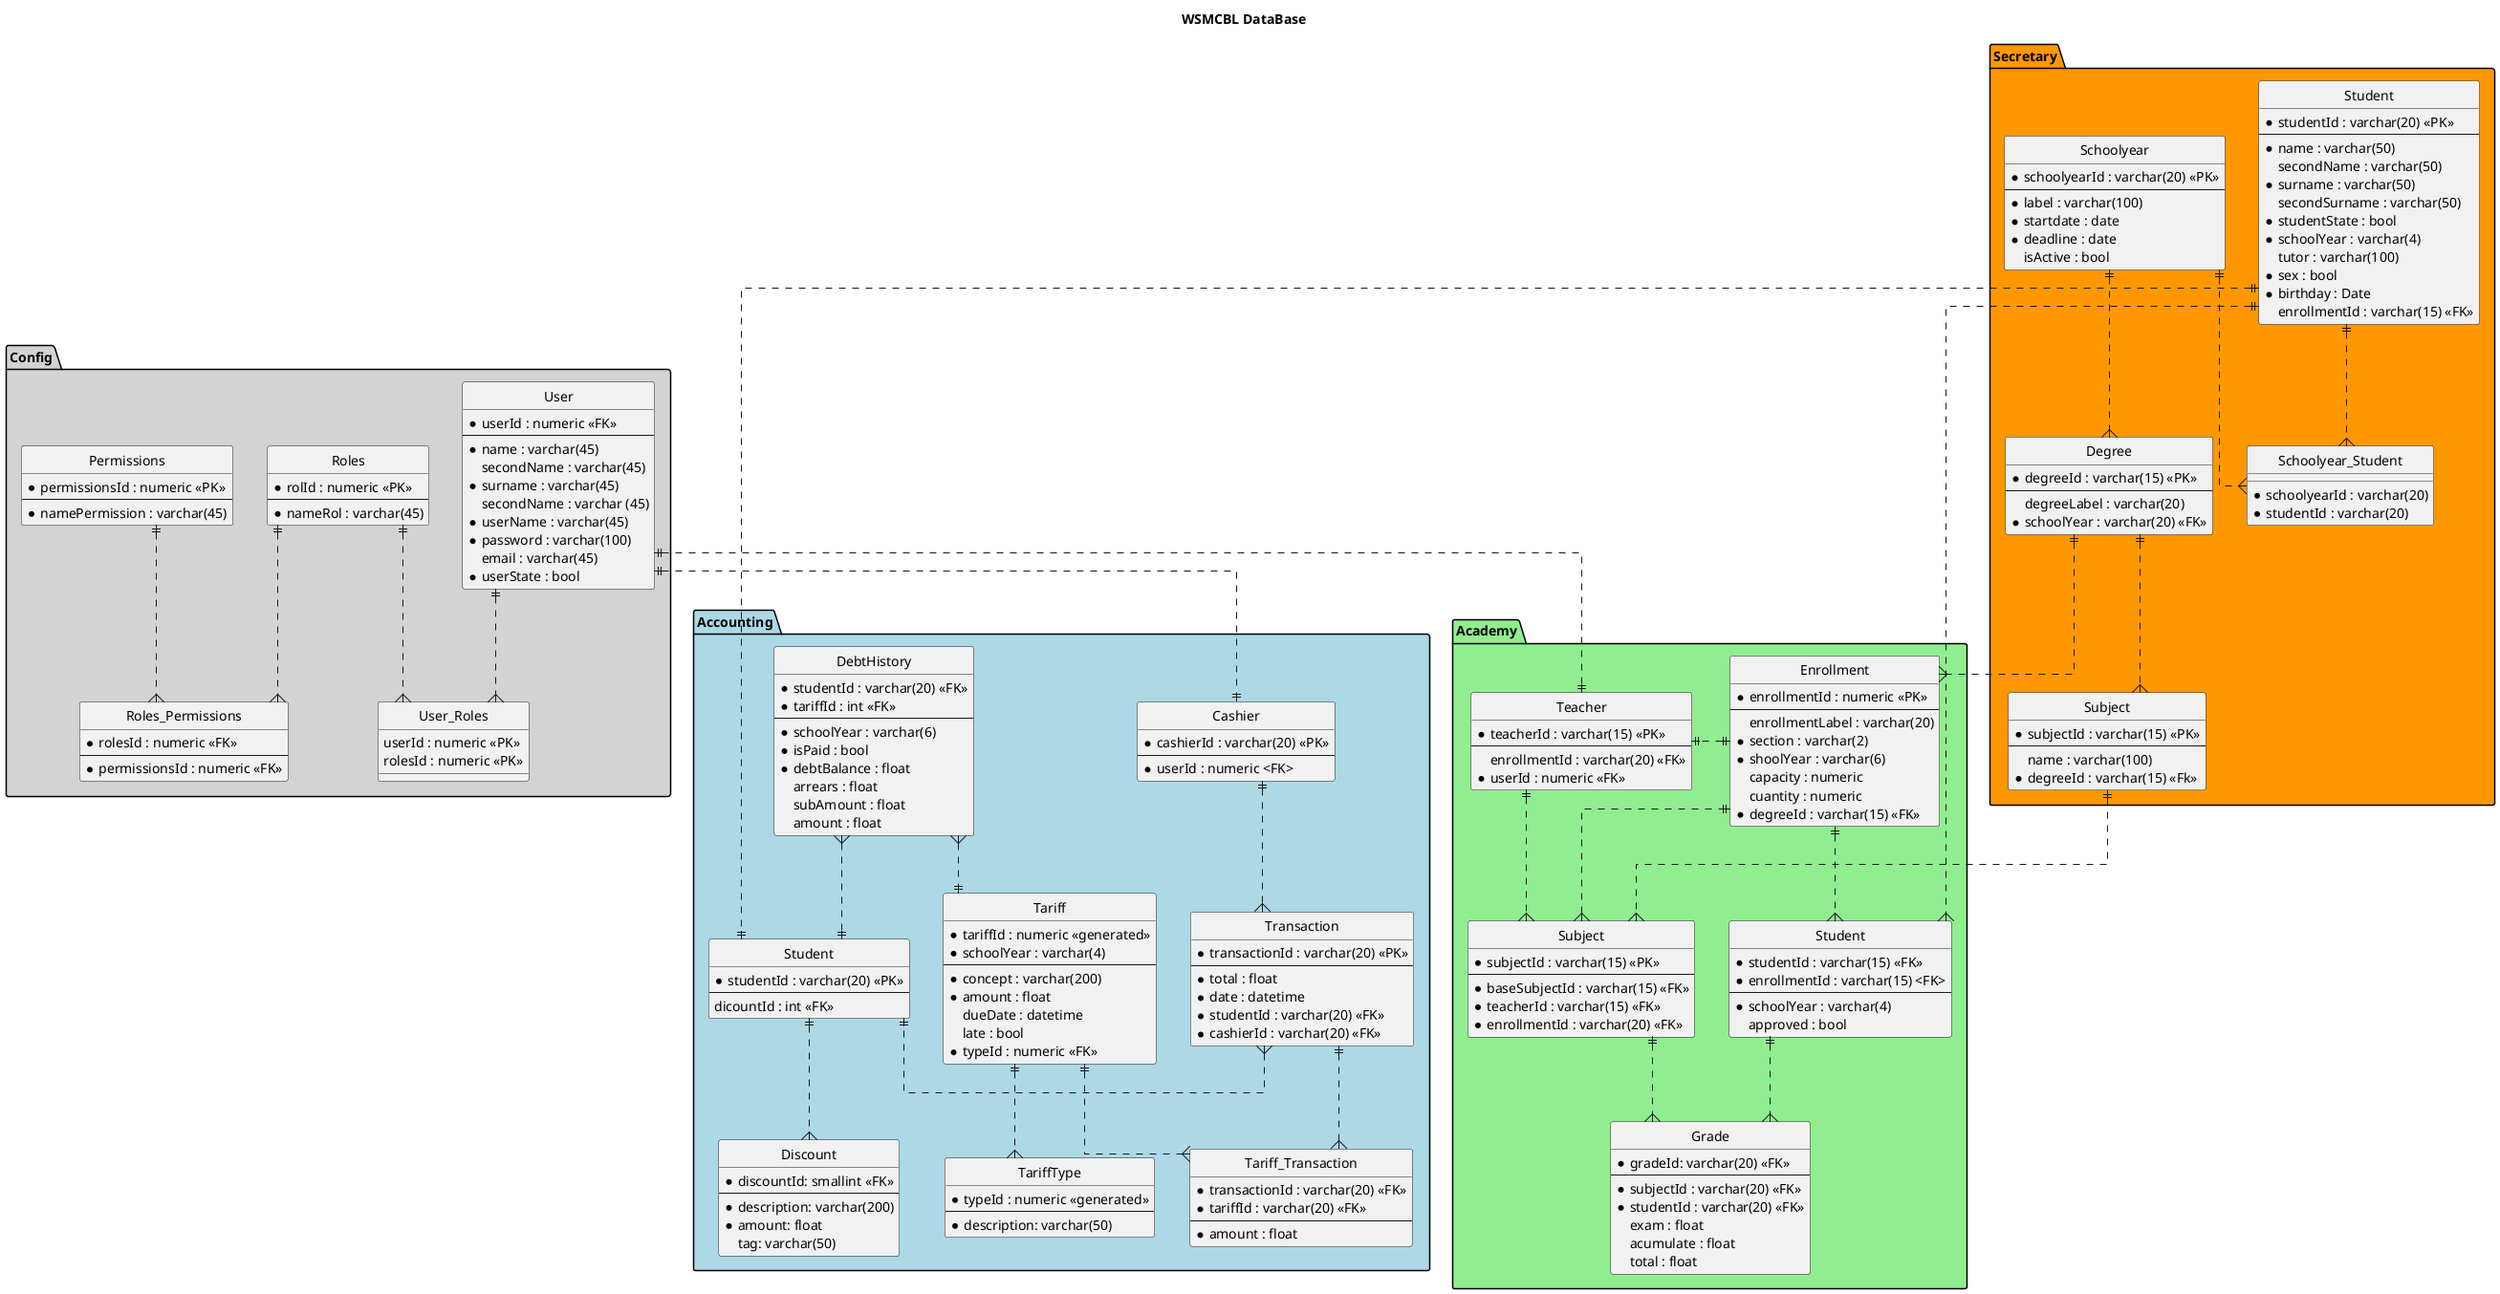 @startuml

title WSMCBL DataBase

hide circle
skinparam linetype ortho


package Config #LightGray
{
    entity User
    {
        * userId : numeric <<FK>>
        --
        * name : varchar(45)
        secondName : varchar(45)
        * surname : varchar(45)
        secondName : varchar (45)
        * userName : varchar(45)
        * password : varchar(100)
        email : varchar(45)
        * userState : bool
    }

    entity Roles
    {
        * rolId : numeric <<PK>>
        --
        * nameRol : varchar(45)
    }

    entity Permissions
    {
        * permissionsId : numeric <<PK>>
        --
        * namePermission : varchar(45)
    }

    entity Roles_Permissions
    {
        * rolesId : numeric <<FK>>
        --
        * permissionsId : numeric <<FK>>
    }

    entity User_Roles
    {
        userId : numeric <<PK>>
        rolesId : numeric <<PK>>
    }

    User ||..{User_Roles
    Roles ||..{User_Roles
    Roles ||..{Roles_Permissions
    Permissions ||..{Roles_Permissions
}

package Secretary #ff9800
{
    entity Student
    {
        * studentId : varchar(20) <<PK>>
        --
        * name : varchar(50)
        secondName : varchar(50)
        * surname : varchar(50)
        secondSurname : varchar(50)
        * studentState : bool
        * schoolYear : varchar(4)
        tutor : varchar(100)
        * sex : bool
        * birthday : Date
        enrollmentId : varchar(15) <<FK>>
    }

    entity Schoolyear
    {
        * schoolyearId : varchar(20) <<PK>>
        --
        * label : varchar(100)
        * startdate : date
        * deadline : date
        isActive : bool
    }

    entity Schoolyear_Student
    {
        * schoolyearId : varchar(20) 
        * studentId : varchar(20)
    }

    entity Degree
    {
        *degreeId : varchar(15) <<PK>>
        --
        degreeLabel : varchar(20)
        * schoolYear : varchar(20) <<FK>>
    }

    entity Subject
    {
        * subjectId : varchar(15) <<PK>>
        --
        name : varchar(100)
        * degreeId : varchar(15) <<Fk>>
    }

    Student ||..{ Schoolyear_Student
    Schoolyear ||..{ Schoolyear_Student
    Schoolyear ||..{ Degree
    Degree ||..{ Subject
}

package Accounting #LightBlue
{
    entity Cashier
    {
        * cashierId : varchar(20) <<PK>>
        --
        * userId : numeric <FK>
    }

    entity TariffType
    {
        * typeId : numeric <<generated>>
        --
        * description: varchar(50)
    }

    entity Tariff
    {
        * tariffId : numeric <<generated>>
        * schoolYear : varchar(4)
        --
        * concept : varchar(200)
        * amount : float
        dueDate : datetime
        late : bool
        * typeId : numeric <<FK>>
    }

    entity Tariff_Transaction
    {
        * transactionId : varchar(20) <<FK>>
        * tariffId : varchar(20) <<FK>>
        --
        * amount : float
    }

    entity Transaction
    {
        * transactionId : varchar(20) <<PK>>
        --
        * total : float
        * date : datetime
        * studentId : varchar(20) <<FK>>
        * cashierId : varchar(20) <<FK>>
    }

    entity Discount
    {
        * discountId: smallint <<FK>>
        --
        * description: varchar(200)
        * amount: float
        tag: varchar(50)
    }

    entity Student
    {
        * studentId : varchar(20) <<PK>>
        --
        dicountId : int <<FK>>
    }

    entity DebtHistory
    {
        * studentId : varchar(20) <<FK>>
        * tariffId : int <<FK>>
        --
        * schoolYear : varchar(6)
        * isPaid : bool
        * debtBalance : float
        arrears : float
        subAmount : float
        amount : float
    }

    Cashier ||..{Transaction
    Tariff ||..{ TariffType
    Tariff ||.up.{ DebtHistory
    Tariff ||..{ Tariff_Transaction
    Student ||.left.{ Transaction
    Student ||..{ Discount
    Student ||.up.{ DebtHistory
    Transaction ||..{ Tariff_Transaction
}

package Academy #LightGreen
{
    entity Enrollment
    {
        * enrollmentId : numeric <<PK>>
        --
        enrollmentLabel : varchar(20)
        * section : varchar(2)
        * shoolYear : varchar(6)
        capacity : numeric
        cuantity : numeric
        * degreeId : varchar(15) <<FK>>
    }

    entity Teacher
    {
        * teacherId : varchar(15) <<PK>>
        --
        enrollmentId : varchar(20) <<FK>>
        * userId : numeric <<FK>>
    }

    entity Subject
    {
        * subjectId : varchar(15) <<PK>>
        --
        * baseSubjectId : varchar(15) <<FK>>
        * teacherId : varchar(15) <<FK>>
        * enrollmentId : varchar(20) <<FK>>
    }

    entity Student
    {
        * studentId : varchar(15) <<FK>>
        * enrollmentId : varchar(15) <FK>
        --
        * schoolYear : varchar(4)
        approved : bool
    }

    entity Grade
    {
        * gradeId: varchar(20) <<FK>>
        --
        * subjectId : varchar(20) <<FK>>
        * studentId : varchar(20) <<FK>>
        exam : float
        acumulate : float
        total : float
    }

    Teacher ||.left.|| Enrollment
    Teacher ||..{ Subject
    Enrollment ||.left.{ Subject
    Enrollment ||..{ Student
    Subject ||..{ Grade
    Student ||..{ Grade

}

Secretary.Student ||..{ Academy.Student
Secretary.Student ||..|| Accounting.Student
Secretary.Subject ||..{ Academy.Subject
Secretary.Degree ||..{ Academy.Enrollment
User ||..|| Cashier
User ||..|| Teacher

@enduml